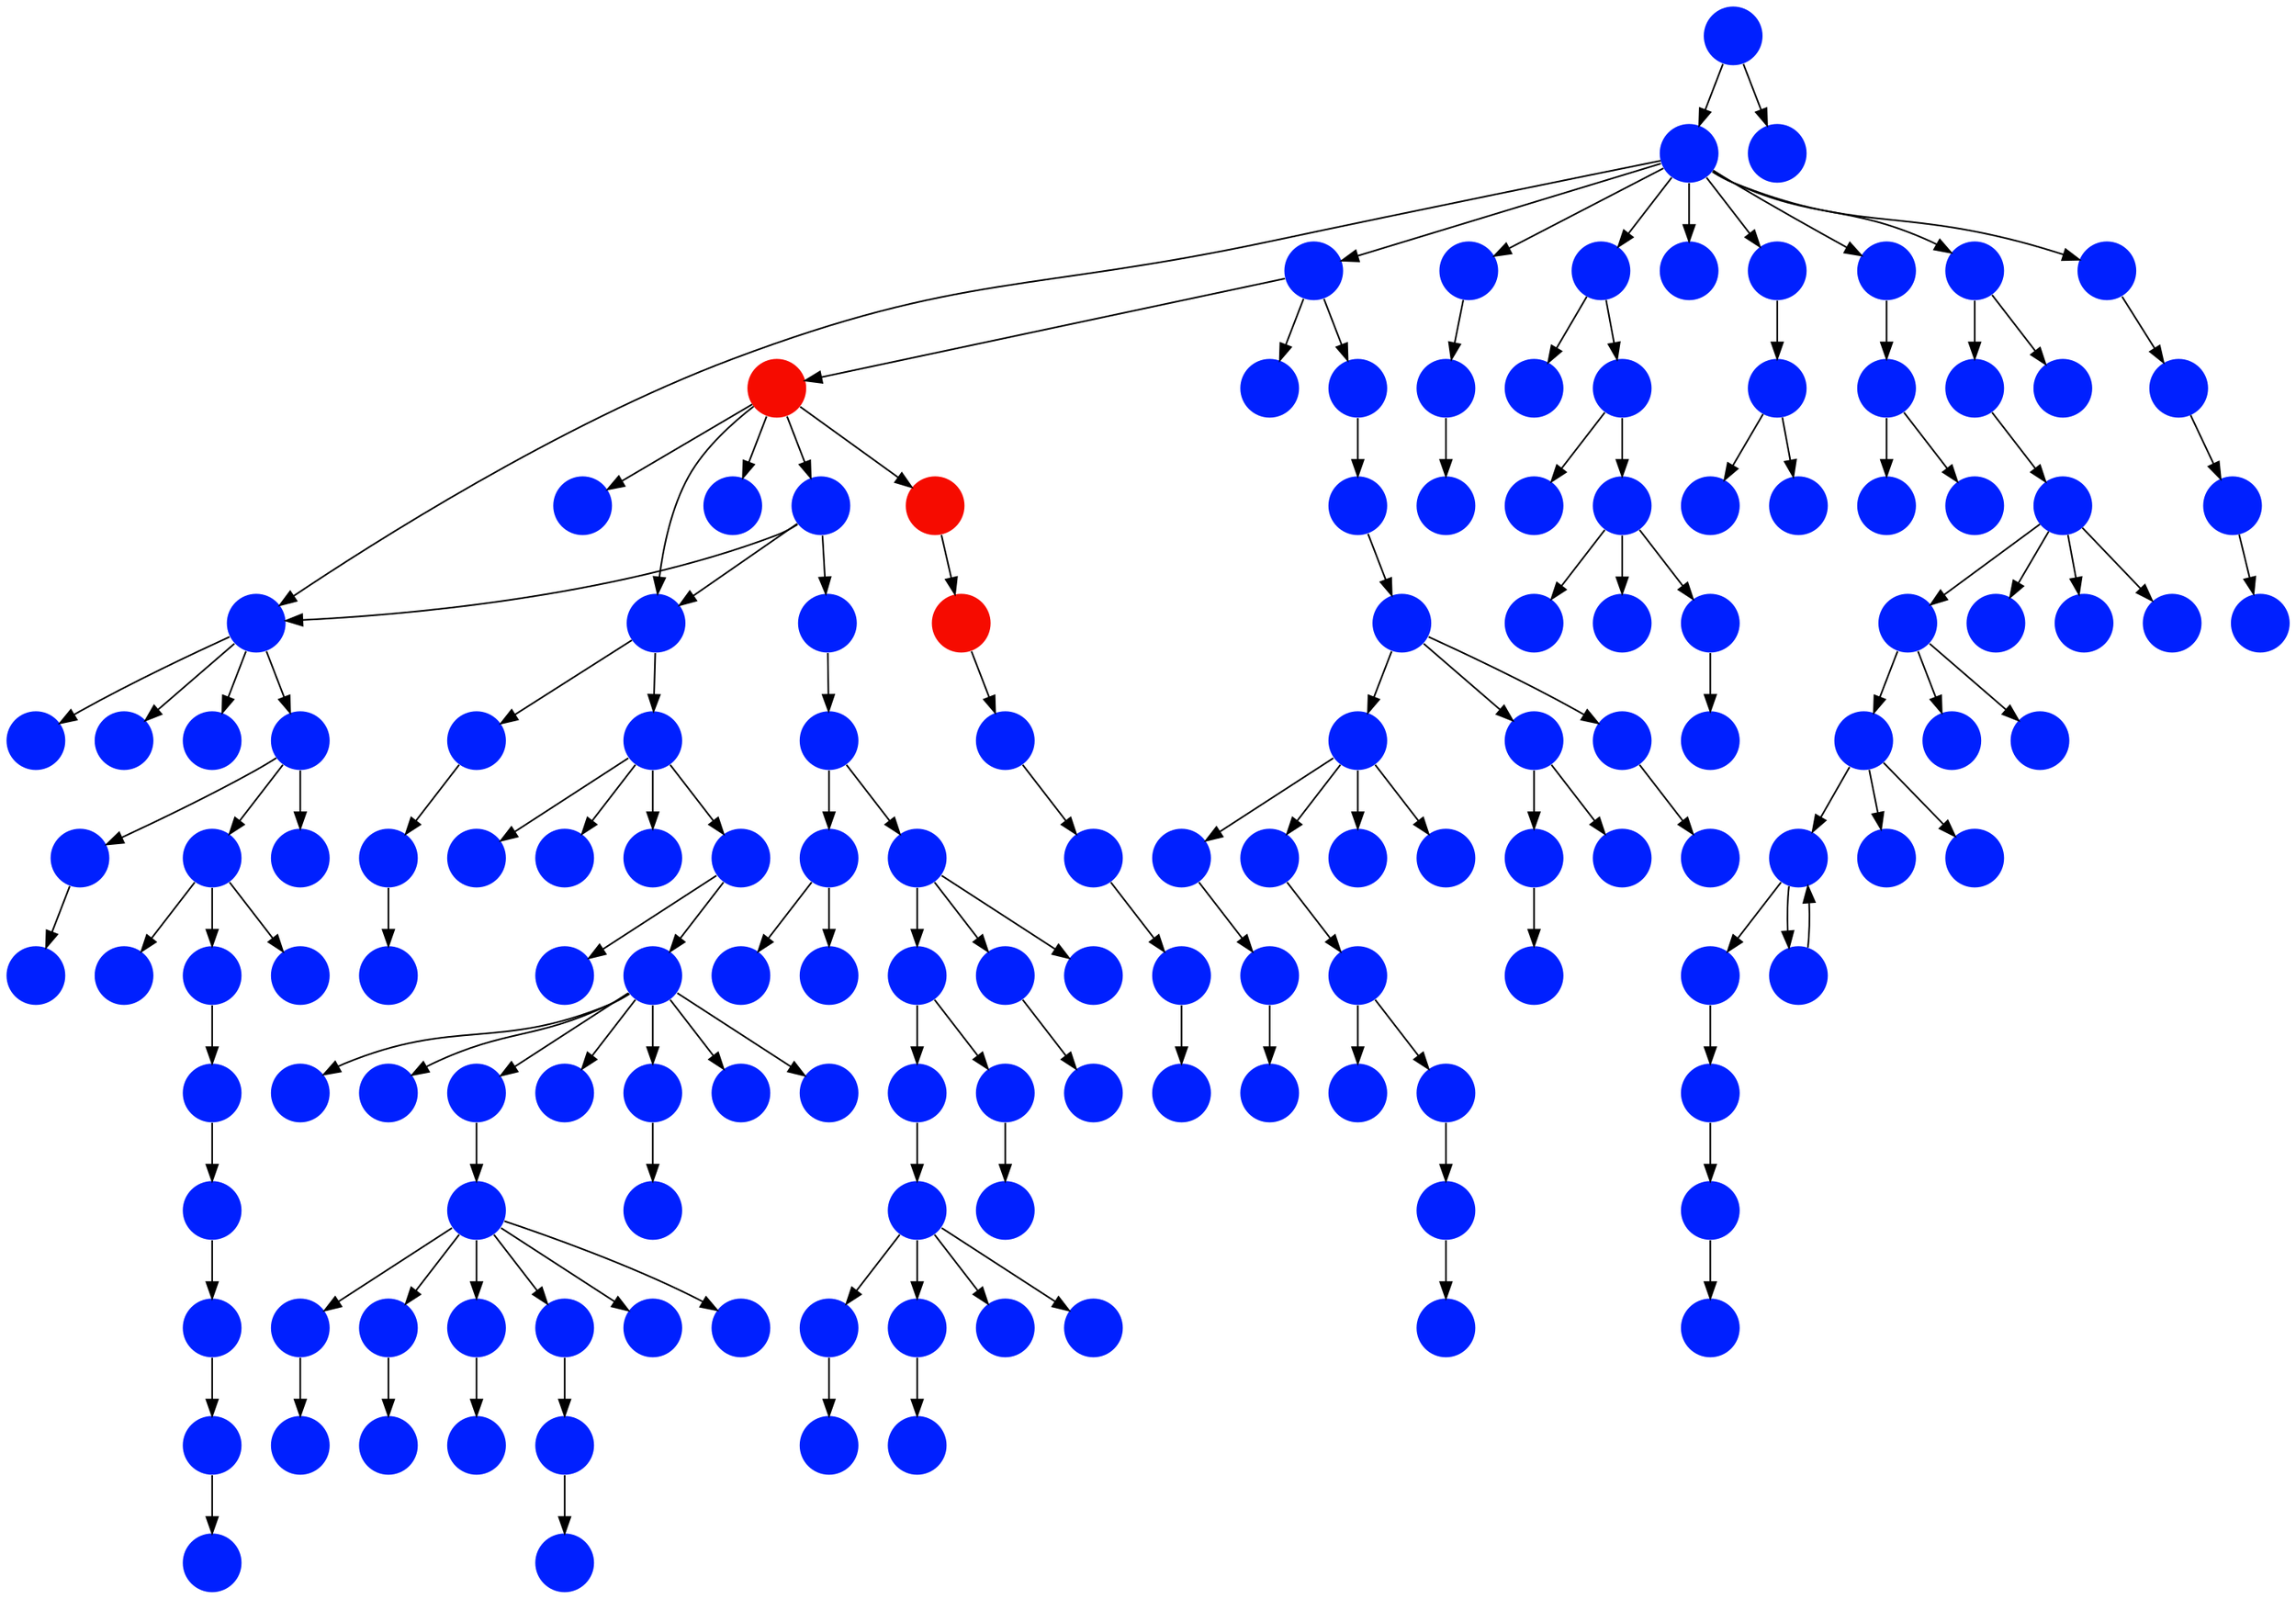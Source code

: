 digraph{
0 [tooltip = "E", penwidth = 0, style = filled, fillcolor = "#0020ff", shape = circle, label = ""]
1 [tooltip = "E", penwidth = 0, style = filled, fillcolor = "#0020ff", shape = circle, label = ""]
2 [tooltip = "E", penwidth = 0, style = filled, fillcolor = "#0020ff", shape = circle, label = ""]
3 [tooltip = "E", penwidth = 0, style = filled, fillcolor = "#0020ff", shape = circle, label = ""]
4 [tooltip = "E", penwidth = 0, style = filled, fillcolor = "#0020ff", shape = circle, label = ""]
5 [tooltip = "E", penwidth = 0, style = filled, fillcolor = "#0020ff", shape = circle, label = ""]
6 [tooltip = "E", penwidth = 0, style = filled, fillcolor = "#0020ff", shape = circle, label = ""]
7 [tooltip = "E", penwidth = 0, style = filled, fillcolor = "#0020ff", shape = circle, label = ""]
8 [tooltip = "E", penwidth = 0, style = filled, fillcolor = "#0020ff", shape = circle, label = ""]
9 [tooltip = "E", penwidth = 0, style = filled, fillcolor = "#0020ff", shape = circle, label = ""]
10 [tooltip = "E", penwidth = 0, style = filled, fillcolor = "#0020ff", shape = circle, label = ""]
11 [tooltip = "E", penwidth = 0, style = filled, fillcolor = "#0020ff", shape = circle, label = ""]
12 [tooltip = "E", penwidth = 0, style = filled, fillcolor = "#0020ff", shape = circle, label = ""]
13 [tooltip = "E", penwidth = 0, style = filled, fillcolor = "#0020ff", shape = circle, label = ""]
14 [tooltip = "E", penwidth = 0, style = filled, fillcolor = "#0020ff", shape = circle, label = ""]
15 [tooltip = "V", penwidth = 0, style = filled, fillcolor = "#f60b00", shape = circle, label = ""]
16 [tooltip = "E", penwidth = 0, style = filled, fillcolor = "#0020ff", shape = circle, label = ""]
17 [tooltip = "E", penwidth = 0, style = filled, fillcolor = "#0020ff", shape = circle, label = ""]
18 [tooltip = "E", penwidth = 0, style = filled, fillcolor = "#0020ff", shape = circle, label = ""]
19 [tooltip = "E", penwidth = 0, style = filled, fillcolor = "#0020ff", shape = circle, label = ""]
20 [tooltip = "E", penwidth = 0, style = filled, fillcolor = "#0020ff", shape = circle, label = ""]
21 [tooltip = "E", penwidth = 0, style = filled, fillcolor = "#0020ff", shape = circle, label = ""]
22 [tooltip = "E", penwidth = 0, style = filled, fillcolor = "#0020ff", shape = circle, label = ""]
23 [tooltip = "E", penwidth = 0, style = filled, fillcolor = "#0020ff", shape = circle, label = ""]
24 [tooltip = "E", penwidth = 0, style = filled, fillcolor = "#0020ff", shape = circle, label = ""]
25 [tooltip = "E", penwidth = 0, style = filled, fillcolor = "#0020ff", shape = circle, label = ""]
26 [tooltip = "E", penwidth = 0, style = filled, fillcolor = "#0020ff", shape = circle, label = ""]
27 [tooltip = "E", penwidth = 0, style = filled, fillcolor = "#0020ff", shape = circle, label = ""]
28 [tooltip = "E", penwidth = 0, style = filled, fillcolor = "#0020ff", shape = circle, label = ""]
29 [tooltip = "E", penwidth = 0, style = filled, fillcolor = "#0020ff", shape = circle, label = ""]
30 [tooltip = "E", penwidth = 0, style = filled, fillcolor = "#0020ff", shape = circle, label = ""]
31 [tooltip = "E", penwidth = 0, style = filled, fillcolor = "#0020ff", shape = circle, label = ""]
32 [tooltip = "E", penwidth = 0, style = filled, fillcolor = "#0020ff", shape = circle, label = ""]
33 [tooltip = "E", penwidth = 0, style = filled, fillcolor = "#0020ff", shape = circle, label = ""]
34 [tooltip = "E", penwidth = 0, style = filled, fillcolor = "#0020ff", shape = circle, label = ""]
35 [tooltip = "E", penwidth = 0, style = filled, fillcolor = "#0020ff", shape = circle, label = ""]
36 [tooltip = "E", penwidth = 0, style = filled, fillcolor = "#0020ff", shape = circle, label = ""]
37 [tooltip = "E", penwidth = 0, style = filled, fillcolor = "#0020ff", shape = circle, label = ""]
38 [tooltip = "E", penwidth = 0, style = filled, fillcolor = "#0020ff", shape = circle, label = ""]
39 [tooltip = "E", penwidth = 0, style = filled, fillcolor = "#0020ff", shape = circle, label = ""]
40 [tooltip = "E", penwidth = 0, style = filled, fillcolor = "#0020ff", shape = circle, label = ""]
41 [tooltip = "E", penwidth = 0, style = filled, fillcolor = "#0020ff", shape = circle, label = ""]
42 [tooltip = "V", penwidth = 0, style = filled, fillcolor = "#f60b00", shape = circle, label = ""]
43 [tooltip = "E", penwidth = 0, style = filled, fillcolor = "#0020ff", shape = circle, label = ""]
44 [tooltip = "E", penwidth = 0, style = filled, fillcolor = "#0020ff", shape = circle, label = ""]
45 [tooltip = "E", penwidth = 0, style = filled, fillcolor = "#0020ff", shape = circle, label = ""]
46 [tooltip = "E", penwidth = 0, style = filled, fillcolor = "#0020ff", shape = circle, label = ""]
47 [tooltip = "E", penwidth = 0, style = filled, fillcolor = "#0020ff", shape = circle, label = ""]
48 [tooltip = "E", penwidth = 0, style = filled, fillcolor = "#0020ff", shape = circle, label = ""]
49 [tooltip = "E", penwidth = 0, style = filled, fillcolor = "#0020ff", shape = circle, label = ""]
50 [tooltip = "E", penwidth = 0, style = filled, fillcolor = "#0020ff", shape = circle, label = ""]
51 [tooltip = "V", penwidth = 0, style = filled, fillcolor = "#f60b00", shape = circle, label = ""]
52 [tooltip = "E", penwidth = 0, style = filled, fillcolor = "#0020ff", shape = circle, label = ""]
53 [tooltip = "E", penwidth = 0, style = filled, fillcolor = "#0020ff", shape = circle, label = ""]
54 [tooltip = "E", penwidth = 0, style = filled, fillcolor = "#0020ff", shape = circle, label = ""]
55 [tooltip = "E", penwidth = 0, style = filled, fillcolor = "#0020ff", shape = circle, label = ""]
56 [tooltip = "E", penwidth = 0, style = filled, fillcolor = "#0020ff", shape = circle, label = ""]
57 [tooltip = "E", penwidth = 0, style = filled, fillcolor = "#0020ff", shape = circle, label = ""]
58 [tooltip = "E", penwidth = 0, style = filled, fillcolor = "#0020ff", shape = circle, label = ""]
59 [tooltip = "E", penwidth = 0, style = filled, fillcolor = "#0020ff", shape = circle, label = ""]
60 [tooltip = "E", penwidth = 0, style = filled, fillcolor = "#0020ff", shape = circle, label = ""]
61 [tooltip = "E", penwidth = 0, style = filled, fillcolor = "#0020ff", shape = circle, label = ""]
62 [tooltip = "E", penwidth = 0, style = filled, fillcolor = "#0020ff", shape = circle, label = ""]
63 [tooltip = "E", penwidth = 0, style = filled, fillcolor = "#0020ff", shape = circle, label = ""]
64 [tooltip = "E", penwidth = 0, style = filled, fillcolor = "#0020ff", shape = circle, label = ""]
65 [tooltip = "E", penwidth = 0, style = filled, fillcolor = "#0020ff", shape = circle, label = ""]
66 [tooltip = "E", penwidth = 0, style = filled, fillcolor = "#0020ff", shape = circle, label = ""]
67 [tooltip = "E", penwidth = 0, style = filled, fillcolor = "#0020ff", shape = circle, label = ""]
68 [tooltip = "E", penwidth = 0, style = filled, fillcolor = "#0020ff", shape = circle, label = ""]
69 [tooltip = "E", penwidth = 0, style = filled, fillcolor = "#0020ff", shape = circle, label = ""]
70 [tooltip = "E", penwidth = 0, style = filled, fillcolor = "#0020ff", shape = circle, label = ""]
71 [tooltip = "E", penwidth = 0, style = filled, fillcolor = "#0020ff", shape = circle, label = ""]
72 [tooltip = "E", penwidth = 0, style = filled, fillcolor = "#0020ff", shape = circle, label = ""]
73 [tooltip = "E", penwidth = 0, style = filled, fillcolor = "#0020ff", shape = circle, label = ""]
74 [tooltip = "E", penwidth = 0, style = filled, fillcolor = "#0020ff", shape = circle, label = ""]
75 [tooltip = "E", penwidth = 0, style = filled, fillcolor = "#0020ff", shape = circle, label = ""]
76 [tooltip = "E", penwidth = 0, style = filled, fillcolor = "#0020ff", shape = circle, label = ""]
77 [tooltip = "E", penwidth = 0, style = filled, fillcolor = "#0020ff", shape = circle, label = ""]
78 [tooltip = "E", penwidth = 0, style = filled, fillcolor = "#0020ff", shape = circle, label = ""]
79 [tooltip = "E", penwidth = 0, style = filled, fillcolor = "#0020ff", shape = circle, label = ""]
80 [tooltip = "E", penwidth = 0, style = filled, fillcolor = "#0020ff", shape = circle, label = ""]
81 [tooltip = "E", penwidth = 0, style = filled, fillcolor = "#0020ff", shape = circle, label = ""]
82 [tooltip = "E", penwidth = 0, style = filled, fillcolor = "#0020ff", shape = circle, label = ""]
83 [tooltip = "E", penwidth = 0, style = filled, fillcolor = "#0020ff", shape = circle, label = ""]
84 [tooltip = "E", penwidth = 0, style = filled, fillcolor = "#0020ff", shape = circle, label = ""]
85 [tooltip = "E", penwidth = 0, style = filled, fillcolor = "#0020ff", shape = circle, label = ""]
86 [tooltip = "E", penwidth = 0, style = filled, fillcolor = "#0020ff", shape = circle, label = ""]
87 [tooltip = "E", penwidth = 0, style = filled, fillcolor = "#0020ff", shape = circle, label = ""]
88 [tooltip = "E", penwidth = 0, style = filled, fillcolor = "#0020ff", shape = circle, label = ""]
89 [tooltip = "E", penwidth = 0, style = filled, fillcolor = "#0020ff", shape = circle, label = ""]
90 [tooltip = "E", penwidth = 0, style = filled, fillcolor = "#0020ff", shape = circle, label = ""]
91 [tooltip = "E", penwidth = 0, style = filled, fillcolor = "#0020ff", shape = circle, label = ""]
92 [tooltip = "E", penwidth = 0, style = filled, fillcolor = "#0020ff", shape = circle, label = ""]
93 [tooltip = "E", penwidth = 0, style = filled, fillcolor = "#0020ff", shape = circle, label = ""]
94 [tooltip = "E", penwidth = 0, style = filled, fillcolor = "#0020ff", shape = circle, label = ""]
95 [tooltip = "E", penwidth = 0, style = filled, fillcolor = "#0020ff", shape = circle, label = ""]
96 [tooltip = "E", penwidth = 0, style = filled, fillcolor = "#0020ff", shape = circle, label = ""]
97 [tooltip = "E", penwidth = 0, style = filled, fillcolor = "#0020ff", shape = circle, label = ""]
98 [tooltip = "E", penwidth = 0, style = filled, fillcolor = "#0020ff", shape = circle, label = ""]
99 [tooltip = "E", penwidth = 0, style = filled, fillcolor = "#0020ff", shape = circle, label = ""]
100 [tooltip = "E", penwidth = 0, style = filled, fillcolor = "#0020ff", shape = circle, label = ""]
101 [tooltip = "E", penwidth = 0, style = filled, fillcolor = "#0020ff", shape = circle, label = ""]
102 [tooltip = "E", penwidth = 0, style = filled, fillcolor = "#0020ff", shape = circle, label = ""]
103 [tooltip = "E", penwidth = 0, style = filled, fillcolor = "#0020ff", shape = circle, label = ""]
104 [tooltip = "E", penwidth = 0, style = filled, fillcolor = "#0020ff", shape = circle, label = ""]
105 [tooltip = "E", penwidth = 0, style = filled, fillcolor = "#0020ff", shape = circle, label = ""]
106 [tooltip = "E", penwidth = 0, style = filled, fillcolor = "#0020ff", shape = circle, label = ""]
107 [tooltip = "E", penwidth = 0, style = filled, fillcolor = "#0020ff", shape = circle, label = ""]
108 [tooltip = "E", penwidth = 0, style = filled, fillcolor = "#0020ff", shape = circle, label = ""]
109 [tooltip = "E", penwidth = 0, style = filled, fillcolor = "#0020ff", shape = circle, label = ""]
110 [tooltip = "E", penwidth = 0, style = filled, fillcolor = "#0020ff", shape = circle, label = ""]
111 [tooltip = "E", penwidth = 0, style = filled, fillcolor = "#0020ff", shape = circle, label = ""]
112 [tooltip = "E", penwidth = 0, style = filled, fillcolor = "#0020ff", shape = circle, label = ""]
113 [tooltip = "E", penwidth = 0, style = filled, fillcolor = "#0020ff", shape = circle, label = ""]
114 [tooltip = "E", penwidth = 0, style = filled, fillcolor = "#0020ff", shape = circle, label = ""]
115 [tooltip = "E", penwidth = 0, style = filled, fillcolor = "#0020ff", shape = circle, label = ""]
116 [tooltip = "E", penwidth = 0, style = filled, fillcolor = "#0020ff", shape = circle, label = ""]
117 [tooltip = "E", penwidth = 0, style = filled, fillcolor = "#0020ff", shape = circle, label = ""]
118 [tooltip = "E", penwidth = 0, style = filled, fillcolor = "#0020ff", shape = circle, label = ""]
119 [tooltip = "E", penwidth = 0, style = filled, fillcolor = "#0020ff", shape = circle, label = ""]
120 [tooltip = "E", penwidth = 0, style = filled, fillcolor = "#0020ff", shape = circle, label = ""]
121 [tooltip = "E", penwidth = 0, style = filled, fillcolor = "#0020ff", shape = circle, label = ""]
122 [tooltip = "E", penwidth = 0, style = filled, fillcolor = "#0020ff", shape = circle, label = ""]
123 [tooltip = "E", penwidth = 0, style = filled, fillcolor = "#0020ff", shape = circle, label = ""]
124 [tooltip = "E", penwidth = 0, style = filled, fillcolor = "#0020ff", shape = circle, label = ""]
125 [tooltip = "E", penwidth = 0, style = filled, fillcolor = "#0020ff", shape = circle, label = ""]
126 [tooltip = "E", penwidth = 0, style = filled, fillcolor = "#0020ff", shape = circle, label = ""]
127 [tooltip = "E", penwidth = 0, style = filled, fillcolor = "#0020ff", shape = circle, label = ""]
128 [tooltip = "E", penwidth = 0, style = filled, fillcolor = "#0020ff", shape = circle, label = ""]
129 [tooltip = "E", penwidth = 0, style = filled, fillcolor = "#0020ff", shape = circle, label = ""]
130 [tooltip = "E", penwidth = 0, style = filled, fillcolor = "#0020ff", shape = circle, label = ""]
131 [tooltip = "E", penwidth = 0, style = filled, fillcolor = "#0020ff", shape = circle, label = ""]
132 [tooltip = "E", penwidth = 0, style = filled, fillcolor = "#0020ff", shape = circle, label = ""]
133 [tooltip = "E", penwidth = 0, style = filled, fillcolor = "#0020ff", shape = circle, label = ""]
134 [tooltip = "E", penwidth = 0, style = filled, fillcolor = "#0020ff", shape = circle, label = ""]
135 [tooltip = "E", penwidth = 0, style = filled, fillcolor = "#0020ff", shape = circle, label = ""]
136 [tooltip = "E", penwidth = 0, style = filled, fillcolor = "#0020ff", shape = circle, label = ""]
137 [tooltip = "E", penwidth = 0, style = filled, fillcolor = "#0020ff", shape = circle, label = ""]
138 [tooltip = "E", penwidth = 0, style = filled, fillcolor = "#0020ff", shape = circle, label = ""]
139 [tooltip = "E", penwidth = 0, style = filled, fillcolor = "#0020ff", shape = circle, label = ""]
140 [tooltip = "E", penwidth = 0, style = filled, fillcolor = "#0020ff", shape = circle, label = ""]
141 [tooltip = "E", penwidth = 0, style = filled, fillcolor = "#0020ff", shape = circle, label = ""]
142 [tooltip = "E", penwidth = 0, style = filled, fillcolor = "#0020ff", shape = circle, label = ""]
143 [tooltip = "E", penwidth = 0, style = filled, fillcolor = "#0020ff", shape = circle, label = ""]
144 [tooltip = "E", penwidth = 0, style = filled, fillcolor = "#0020ff", shape = circle, label = ""]
145 [tooltip = "E", penwidth = 0, style = filled, fillcolor = "#0020ff", shape = circle, label = ""]
146 [tooltip = "E", penwidth = 0, style = filled, fillcolor = "#0020ff", shape = circle, label = ""]
147 [tooltip = "E", penwidth = 0, style = filled, fillcolor = "#0020ff", shape = circle, label = ""]
63 -> 61
86 -> 87
50 -> 9
44 -> 128
92 -> 93
134 -> 127
113 -> 130
65 -> 101
111 -> 88
2 -> 5
103 -> 105
5 -> 71
33 -> 122
123 -> 125
42 -> 41
84 -> 144
43 -> 36
134 -> 11
76 -> 79
31 -> 90
57 -> 59
15 -> 145
139 -> 136
111 -> 112
60 -> 143
125 -> 0
13 -> 38
86 -> 107
55 -> 57
100 -> 97
28 -> 37
50 -> 45
137 -> 147
63 -> 72
112 -> 138
92 -> 98
145 -> 56
45 -> 18
5 -> 1
52 -> 49
19 -> 95
9 -> 20
91 -> 89
111 -> 135
9 -> 53
109 -> 116
103 -> 104
71 -> 63
49 -> 50
5 -> 4
11 -> 113
60 -> 75
111 -> 94
41 -> 28
145 -> 31
73 -> 74
36 -> 23
26 -> 30
145 -> 44
16 -> 46
44 -> 10
55 -> 103
36 -> 32
126 -> 123
117 -> 111
90 -> 91
131 -> 132
5 -> 7
11 -> 26
147 -> 78
2 -> 106
40 -> 33
112 -> 109
98 -> 133
11 -> 34
63 -> 65
86 -> 131
63 -> 66
81 -> 124
11 -> 40
45 -> 27
110 -> 129
98 -> 99
76 -> 80
119 -> 108
95 -> 96
11 -> 19
54 -> 55
16 -> 17
141 -> 140
9 -> 110
63 -> 68
121 -> 120
13 -> 52
113 -> 117
51 -> 42
98 -> 100
62 -> 70
13 -> 15
26 -> 92
16 -> 2
48 -> 22
15 -> 29
140 -> 139
5 -> 3
44 -> 47
108 -> 73
31 -> 16
50 -> 48
137 -> 76
68 -> 67
15 -> 51
11 -> 13
11 -> 44
109 -> 118
86 -> 121
33 -> 12
5 -> 6
104 -> 86
15 -> 31
129 -> 83
55 -> 58
16 -> 142
66 -> 69
63 -> 64
109 -> 108
11 -> 43
37 -> 39
5 -> 146
74 -> 82
72 -> 62
76 -> 81
54 -> 60
44 -> 137
11 -> 141
15 -> 77
137 -> 14
18 -> 24
56 -> 54
82 -> 85
105 -> 102
53 -> 21
21 -> 25
124 -> 126
9 -> 35
1 -> 8
129 -> 115
108 -> 119
115 -> 84
112 -> 114
}
